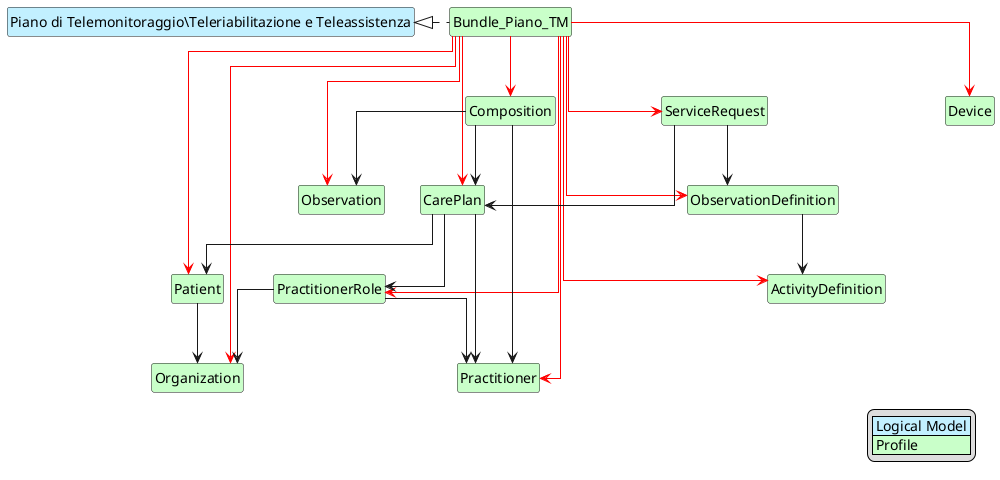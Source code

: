 @startuml
hide circle
hide stereotype
hide members
hide methods
skinparam linetype ortho
skinparam class {
  BackgroundColor<<LogicalModel>> #APPLICATION
  BackgroundColor<<Profile>> #TECHNOLOGY
}

legend right
| <#APPLICATION> Logical Model |
| <#TECHNOLOGY> Profile |
endlegend

class "Piano di Telemonitoraggio\\Teleriabilitazione e Teleassistenza" <<LogicalModel>> [[StructureDefinition-PianoTelemonitoraggioTeleriabilitazioneTeleassistenza.html]]

class "Bundle_Piano_TM" <<Profile>> [[StructureDefinition-BundlePianoTM.html]]
"Piano di Telemonitoraggio\\Teleriabilitazione e Teleassistenza" <|. "Bundle_Piano_TM"

class "Composition" <<Profile>> [[StructureDefinition-CompositionPianoTM.html]]
class "PractitionerRole" <<Profile>> [[StructureDefinition-PractitionerRoleTelemedicina.html]]
class "Organization" <<Profile>> [[StructureDefinition-OrganizationTeleconsulto.html]]
class "Observation" <<Profile>> [[StructureDefinition-ObservationTeleconsulto.html]]
class "CarePlan" <<Profile>> [[StructureDefinition-CarePlanPianoDiCuraTelemonitoraggio.html]]
class "ServiceRequest" <<Profile>> [[StructureDefinition-ServiceRequestTelemedicina.html]]
class "Practitioner" <<Profile>> [[StructureDefinition-PractitionerTelemedicina.html]]
class "Patient" <<Profile>> [[StructureDefinition-PatientTeleconsulto.html]]
class "Device" <<Profile>> [[StructureDefinition-DeviceTelemedicina.html]]
class "ActivityDefinition" <<Profile>> [[StructureDefinition-ActivityDefinitionPianoTM.html]]
class "ObservationDefinition" <<Profile>> [[StructureDefinition-ObservationTeleconsulto.html]]

"Bundle_Piano_TM" -[#red]-> "Composition"
"Bundle_Piano_TM" -[#red]-> "PractitionerRole"
"Bundle_Piano_TM" -[#red]-> "Organization"
"Bundle_Piano_TM" -[#red]-> "Observation"
"Bundle_Piano_TM" -[#red]-> "CarePlan"
"Bundle_Piano_TM" -[#red]-> "ServiceRequest"
"Bundle_Piano_TM" -[#red]-> "Practitioner"
"Bundle_Piano_TM" -[#red]-> "Patient"
"Bundle_Piano_TM" -[#red]-> "Device"
"Bundle_Piano_TM" -[#red]-> "ActivityDefinition"
"Bundle_Piano_TM" -[#red]-> "ObservationDefinition"

"Composition" --> "CarePlan"
"Composition" --> "Observation"
"Composition" --> "Practitioner"

"PractitionerRole" --> "Organization"
"PractitionerRole" --> "Practitioner"

"CarePlan" --> "Patient"
"CarePlan" --> "Practitioner"
"CarePlan" --> "PractitionerRole"

"ServiceRequest" --> "ObservationDefinition"
"ServiceRequest" --> "CarePlan"

"Patient" --> "Organization"

"ObservationDefinition" --> "ActivityDefinition"
@enduml